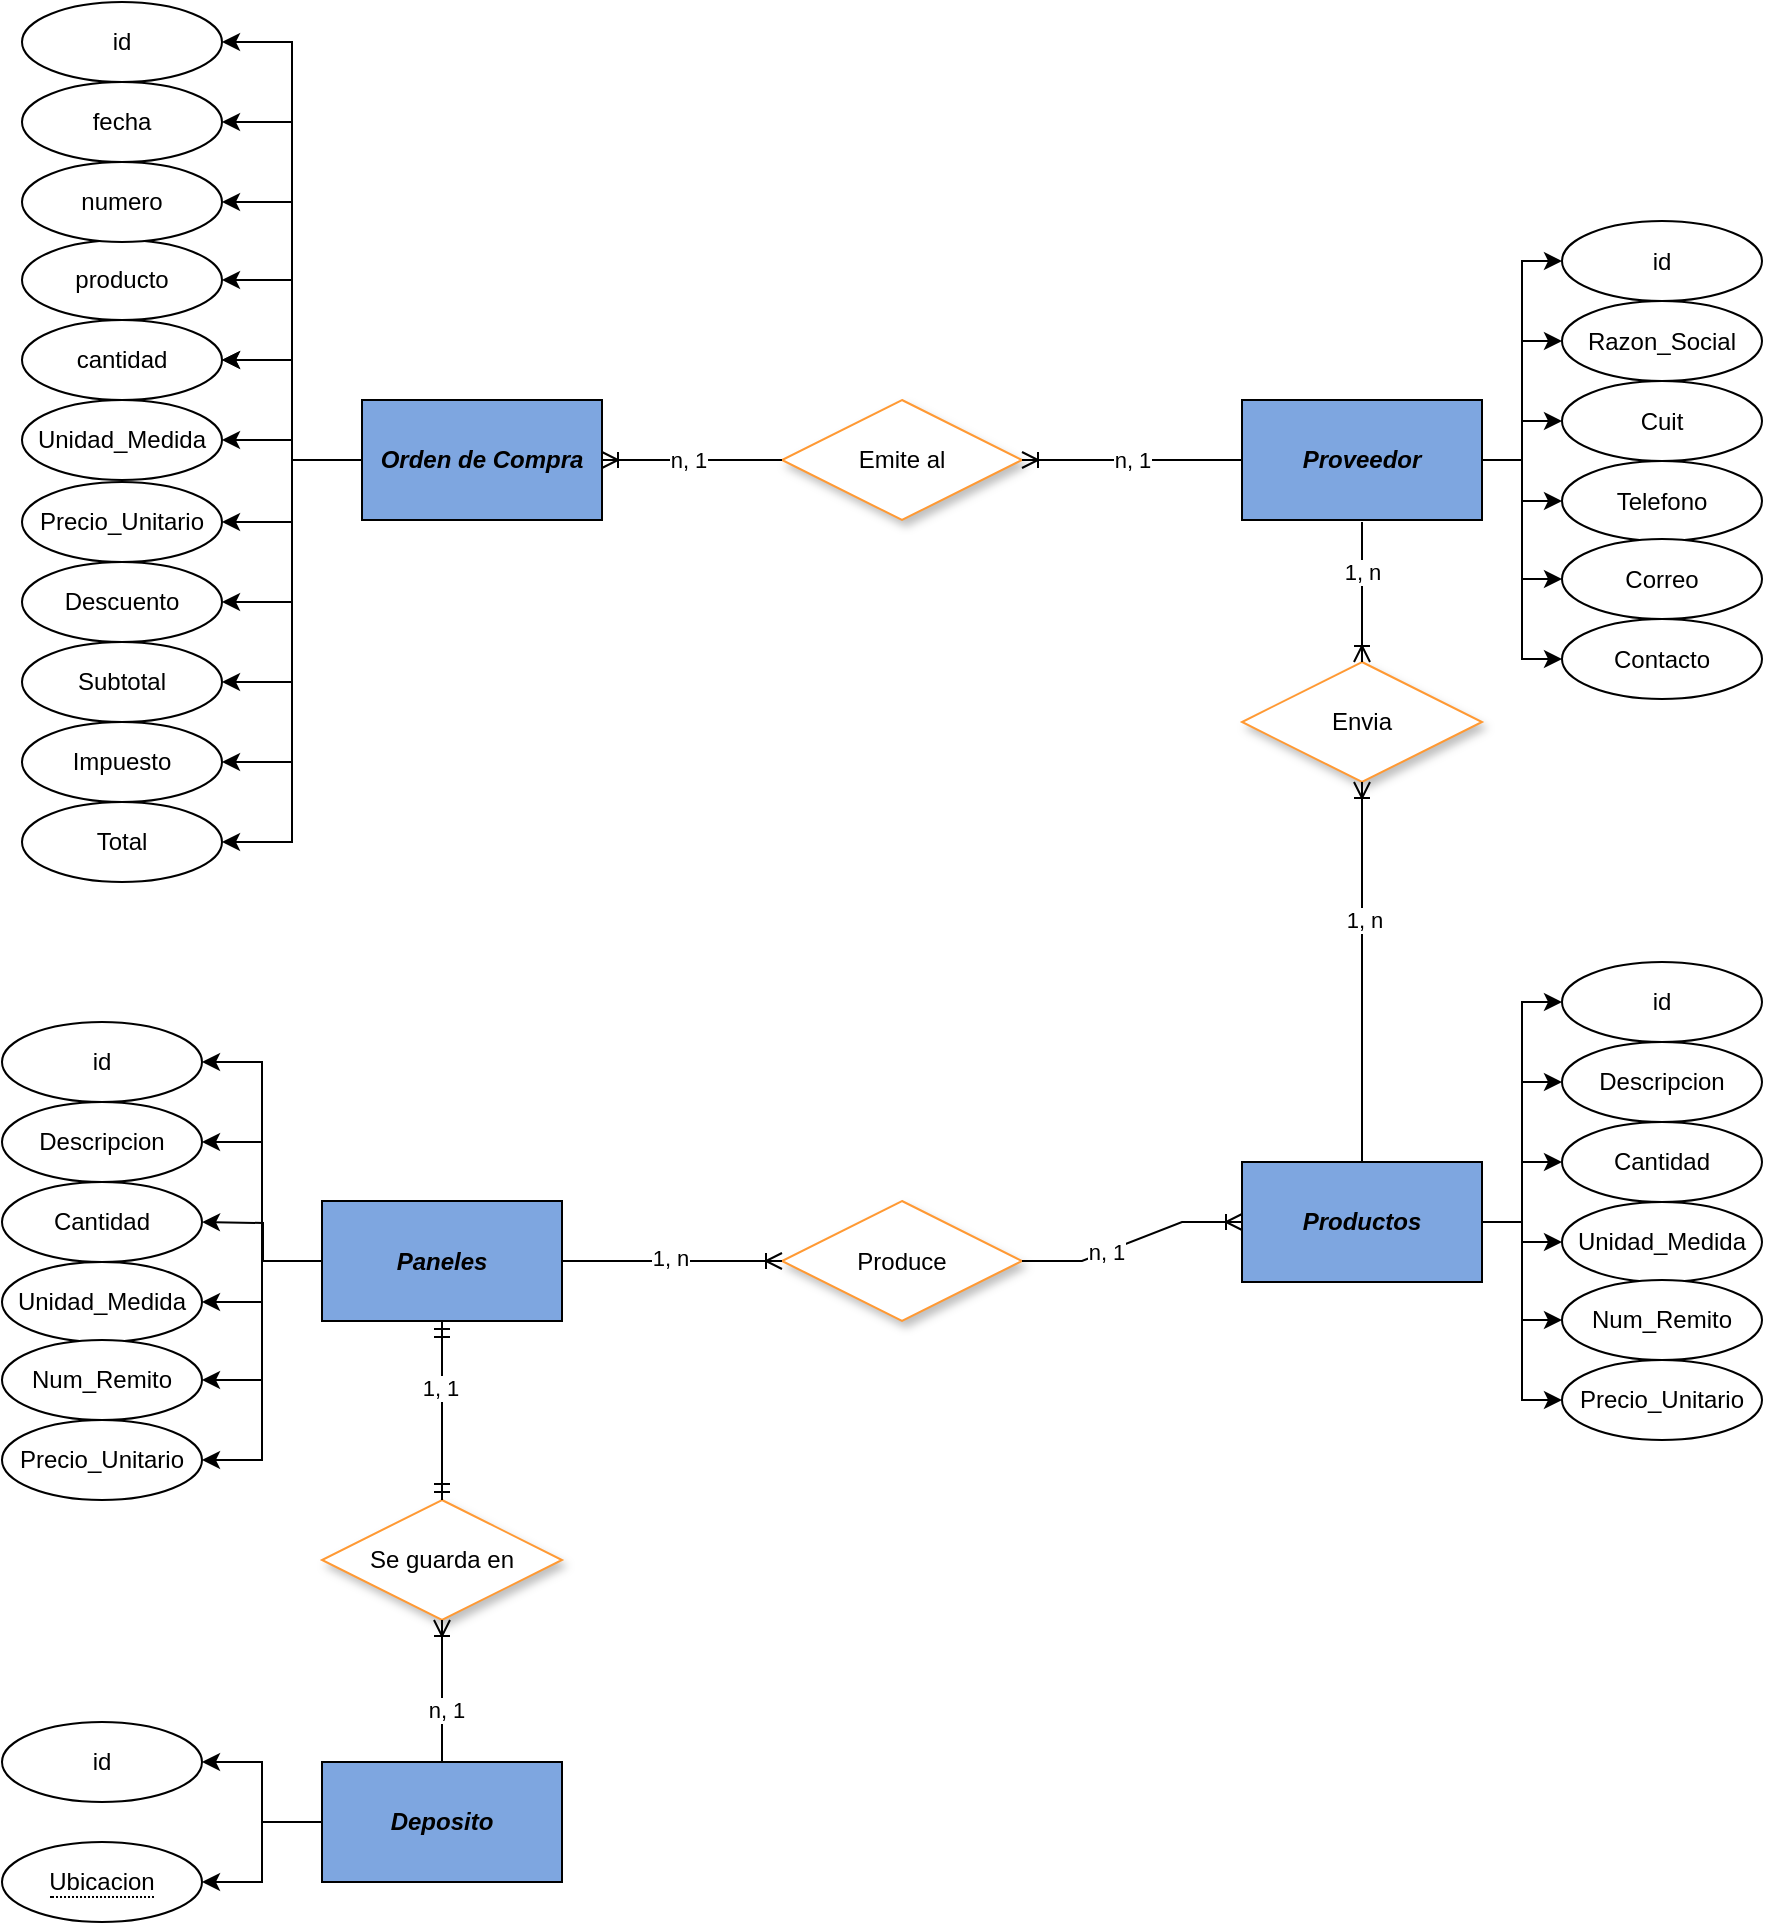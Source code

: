 <mxfile version="20.7.4" type="github">
  <diagram id="R2lEEEUBdFMjLlhIrx00" name="Page-1">
    <mxGraphModel dx="1970" dy="1495" grid="1" gridSize="10" guides="1" tooltips="1" connect="1" arrows="1" fold="1" page="1" pageScale="1" pageWidth="850" pageHeight="1100" math="0" shadow="0" extFonts="Permanent Marker^https://fonts.googleapis.com/css?family=Permanent+Marker">
      <root>
        <mxCell id="0" />
        <mxCell id="1" parent="0" />
        <mxCell id="2aTZHR3uuoZx_ym8PjhI-18" value="" style="edgeStyle=orthogonalEdgeStyle;rounded=0;orthogonalLoop=1;jettySize=auto;html=1;" edge="1" parent="1" source="2aTZHR3uuoZx_ym8PjhI-1" target="2aTZHR3uuoZx_ym8PjhI-12">
          <mxGeometry relative="1" as="geometry" />
        </mxCell>
        <mxCell id="2aTZHR3uuoZx_ym8PjhI-20" value="" style="edgeStyle=orthogonalEdgeStyle;rounded=0;orthogonalLoop=1;jettySize=auto;html=1;" edge="1" parent="1" source="2aTZHR3uuoZx_ym8PjhI-1" target="2aTZHR3uuoZx_ym8PjhI-12">
          <mxGeometry relative="1" as="geometry" />
        </mxCell>
        <mxCell id="2aTZHR3uuoZx_ym8PjhI-21" style="edgeStyle=orthogonalEdgeStyle;rounded=0;orthogonalLoop=1;jettySize=auto;html=1;" edge="1" parent="1" source="2aTZHR3uuoZx_ym8PjhI-1" target="2aTZHR3uuoZx_ym8PjhI-11">
          <mxGeometry relative="1" as="geometry" />
        </mxCell>
        <mxCell id="2aTZHR3uuoZx_ym8PjhI-22" style="edgeStyle=orthogonalEdgeStyle;rounded=0;orthogonalLoop=1;jettySize=auto;html=1;" edge="1" parent="1" source="2aTZHR3uuoZx_ym8PjhI-1" target="2aTZHR3uuoZx_ym8PjhI-10">
          <mxGeometry relative="1" as="geometry" />
        </mxCell>
        <mxCell id="2aTZHR3uuoZx_ym8PjhI-23" style="edgeStyle=orthogonalEdgeStyle;rounded=0;orthogonalLoop=1;jettySize=auto;html=1;entryX=1;entryY=0.5;entryDx=0;entryDy=0;" edge="1" parent="1" source="2aTZHR3uuoZx_ym8PjhI-1" target="2aTZHR3uuoZx_ym8PjhI-9">
          <mxGeometry relative="1" as="geometry" />
        </mxCell>
        <mxCell id="2aTZHR3uuoZx_ym8PjhI-24" style="edgeStyle=orthogonalEdgeStyle;rounded=0;orthogonalLoop=1;jettySize=auto;html=1;entryX=1;entryY=0.5;entryDx=0;entryDy=0;" edge="1" parent="1" source="2aTZHR3uuoZx_ym8PjhI-1" target="2aTZHR3uuoZx_ym8PjhI-14">
          <mxGeometry relative="1" as="geometry" />
        </mxCell>
        <mxCell id="2aTZHR3uuoZx_ym8PjhI-25" style="edgeStyle=orthogonalEdgeStyle;rounded=0;orthogonalLoop=1;jettySize=auto;html=1;entryX=1;entryY=0.5;entryDx=0;entryDy=0;" edge="1" parent="1" source="2aTZHR3uuoZx_ym8PjhI-1" target="2aTZHR3uuoZx_ym8PjhI-15">
          <mxGeometry relative="1" as="geometry" />
        </mxCell>
        <mxCell id="2aTZHR3uuoZx_ym8PjhI-33" style="edgeStyle=orthogonalEdgeStyle;rounded=0;orthogonalLoop=1;jettySize=auto;html=1;entryX=1;entryY=0.5;entryDx=0;entryDy=0;" edge="1" parent="1" source="2aTZHR3uuoZx_ym8PjhI-1" target="2aTZHR3uuoZx_ym8PjhI-31">
          <mxGeometry relative="1" as="geometry" />
        </mxCell>
        <mxCell id="2aTZHR3uuoZx_ym8PjhI-34" style="edgeStyle=orthogonalEdgeStyle;rounded=0;orthogonalLoop=1;jettySize=auto;html=1;entryX=1;entryY=0.5;entryDx=0;entryDy=0;" edge="1" parent="1" source="2aTZHR3uuoZx_ym8PjhI-1" target="2aTZHR3uuoZx_ym8PjhI-28">
          <mxGeometry relative="1" as="geometry" />
        </mxCell>
        <mxCell id="2aTZHR3uuoZx_ym8PjhI-35" style="edgeStyle=orthogonalEdgeStyle;rounded=0;orthogonalLoop=1;jettySize=auto;html=1;entryX=1;entryY=0.5;entryDx=0;entryDy=0;" edge="1" parent="1" source="2aTZHR3uuoZx_ym8PjhI-1" target="2aTZHR3uuoZx_ym8PjhI-30">
          <mxGeometry relative="1" as="geometry" />
        </mxCell>
        <mxCell id="2aTZHR3uuoZx_ym8PjhI-36" style="edgeStyle=orthogonalEdgeStyle;rounded=0;orthogonalLoop=1;jettySize=auto;html=1;entryX=1;entryY=0.5;entryDx=0;entryDy=0;" edge="1" parent="1" source="2aTZHR3uuoZx_ym8PjhI-1" target="2aTZHR3uuoZx_ym8PjhI-32">
          <mxGeometry relative="1" as="geometry" />
        </mxCell>
        <mxCell id="2aTZHR3uuoZx_ym8PjhI-38" style="edgeStyle=orthogonalEdgeStyle;rounded=0;orthogonalLoop=1;jettySize=auto;html=1;entryX=1;entryY=0.5;entryDx=0;entryDy=0;" edge="1" parent="1" source="2aTZHR3uuoZx_ym8PjhI-1" target="2aTZHR3uuoZx_ym8PjhI-37">
          <mxGeometry relative="1" as="geometry" />
        </mxCell>
        <mxCell id="2aTZHR3uuoZx_ym8PjhI-1" value="&lt;b&gt;&lt;i&gt;Orden de Compra&lt;/i&gt;&lt;/b&gt;" style="rounded=0;whiteSpace=wrap;html=1;fillColor=#7EA6E0;" vertex="1" parent="1">
          <mxGeometry x="150" y="109" width="120" height="60" as="geometry" />
        </mxCell>
        <mxCell id="2aTZHR3uuoZx_ym8PjhI-45" style="edgeStyle=orthogonalEdgeStyle;rounded=0;orthogonalLoop=1;jettySize=auto;html=1;entryX=0;entryY=0.5;entryDx=0;entryDy=0;" edge="1" parent="1" source="2aTZHR3uuoZx_ym8PjhI-6" target="2aTZHR3uuoZx_ym8PjhI-39">
          <mxGeometry relative="1" as="geometry" />
        </mxCell>
        <mxCell id="2aTZHR3uuoZx_ym8PjhI-46" style="edgeStyle=orthogonalEdgeStyle;rounded=0;orthogonalLoop=1;jettySize=auto;html=1;entryX=0;entryY=0.5;entryDx=0;entryDy=0;" edge="1" parent="1" source="2aTZHR3uuoZx_ym8PjhI-6" target="2aTZHR3uuoZx_ym8PjhI-40">
          <mxGeometry relative="1" as="geometry" />
        </mxCell>
        <mxCell id="2aTZHR3uuoZx_ym8PjhI-47" style="edgeStyle=orthogonalEdgeStyle;rounded=0;orthogonalLoop=1;jettySize=auto;html=1;" edge="1" parent="1" source="2aTZHR3uuoZx_ym8PjhI-6" target="2aTZHR3uuoZx_ym8PjhI-41">
          <mxGeometry relative="1" as="geometry" />
        </mxCell>
        <mxCell id="2aTZHR3uuoZx_ym8PjhI-48" style="edgeStyle=orthogonalEdgeStyle;rounded=0;orthogonalLoop=1;jettySize=auto;html=1;entryX=0;entryY=0.5;entryDx=0;entryDy=0;" edge="1" parent="1" source="2aTZHR3uuoZx_ym8PjhI-6" target="2aTZHR3uuoZx_ym8PjhI-42">
          <mxGeometry relative="1" as="geometry" />
        </mxCell>
        <mxCell id="2aTZHR3uuoZx_ym8PjhI-49" style="edgeStyle=orthogonalEdgeStyle;rounded=0;orthogonalLoop=1;jettySize=auto;html=1;entryX=0;entryY=0.5;entryDx=0;entryDy=0;" edge="1" parent="1" source="2aTZHR3uuoZx_ym8PjhI-6" target="2aTZHR3uuoZx_ym8PjhI-43">
          <mxGeometry relative="1" as="geometry" />
        </mxCell>
        <mxCell id="2aTZHR3uuoZx_ym8PjhI-50" style="edgeStyle=orthogonalEdgeStyle;rounded=0;orthogonalLoop=1;jettySize=auto;html=1;entryX=0;entryY=0.5;entryDx=0;entryDy=0;" edge="1" parent="1" source="2aTZHR3uuoZx_ym8PjhI-6" target="2aTZHR3uuoZx_ym8PjhI-44">
          <mxGeometry relative="1" as="geometry" />
        </mxCell>
        <mxCell id="2aTZHR3uuoZx_ym8PjhI-6" value="&lt;b&gt;&lt;i&gt;Proveedor&lt;/i&gt;&lt;/b&gt;" style="rounded=0;whiteSpace=wrap;html=1;fillColor=#7EA6E0;" vertex="1" parent="1">
          <mxGeometry x="590" y="109" width="120" height="60" as="geometry" />
        </mxCell>
        <mxCell id="2aTZHR3uuoZx_ym8PjhI-58" style="edgeStyle=orthogonalEdgeStyle;rounded=0;orthogonalLoop=1;jettySize=auto;html=1;entryX=0;entryY=0.5;entryDx=0;entryDy=0;" edge="1" parent="1" source="2aTZHR3uuoZx_ym8PjhI-7" target="2aTZHR3uuoZx_ym8PjhI-52">
          <mxGeometry relative="1" as="geometry" />
        </mxCell>
        <mxCell id="2aTZHR3uuoZx_ym8PjhI-59" style="edgeStyle=orthogonalEdgeStyle;rounded=0;orthogonalLoop=1;jettySize=auto;html=1;entryX=0;entryY=0.5;entryDx=0;entryDy=0;" edge="1" parent="1" source="2aTZHR3uuoZx_ym8PjhI-7" target="2aTZHR3uuoZx_ym8PjhI-53">
          <mxGeometry relative="1" as="geometry" />
        </mxCell>
        <mxCell id="2aTZHR3uuoZx_ym8PjhI-60" style="edgeStyle=orthogonalEdgeStyle;rounded=0;orthogonalLoop=1;jettySize=auto;html=1;entryX=0;entryY=0.5;entryDx=0;entryDy=0;" edge="1" parent="1" source="2aTZHR3uuoZx_ym8PjhI-7" target="2aTZHR3uuoZx_ym8PjhI-54">
          <mxGeometry relative="1" as="geometry" />
        </mxCell>
        <mxCell id="2aTZHR3uuoZx_ym8PjhI-61" style="edgeStyle=orthogonalEdgeStyle;rounded=0;orthogonalLoop=1;jettySize=auto;html=1;entryX=0;entryY=0.5;entryDx=0;entryDy=0;" edge="1" parent="1" source="2aTZHR3uuoZx_ym8PjhI-7" target="2aTZHR3uuoZx_ym8PjhI-55">
          <mxGeometry relative="1" as="geometry" />
        </mxCell>
        <mxCell id="2aTZHR3uuoZx_ym8PjhI-62" style="edgeStyle=orthogonalEdgeStyle;rounded=0;orthogonalLoop=1;jettySize=auto;html=1;entryX=0;entryY=0.5;entryDx=0;entryDy=0;" edge="1" parent="1" source="2aTZHR3uuoZx_ym8PjhI-7" target="2aTZHR3uuoZx_ym8PjhI-56">
          <mxGeometry relative="1" as="geometry" />
        </mxCell>
        <mxCell id="2aTZHR3uuoZx_ym8PjhI-63" style="edgeStyle=orthogonalEdgeStyle;rounded=0;orthogonalLoop=1;jettySize=auto;html=1;entryX=0;entryY=0.5;entryDx=0;entryDy=0;" edge="1" parent="1" source="2aTZHR3uuoZx_ym8PjhI-7" target="2aTZHR3uuoZx_ym8PjhI-57">
          <mxGeometry relative="1" as="geometry" />
        </mxCell>
        <mxCell id="2aTZHR3uuoZx_ym8PjhI-7" value="&lt;b&gt;&lt;i&gt;Productos&lt;/i&gt;&lt;/b&gt;" style="rounded=0;whiteSpace=wrap;html=1;fillColor=#7EA6E0;" vertex="1" parent="1">
          <mxGeometry x="590" y="490" width="120" height="60" as="geometry" />
        </mxCell>
        <mxCell id="2aTZHR3uuoZx_ym8PjhI-121" style="edgeStyle=orthogonalEdgeStyle;rounded=0;orthogonalLoop=1;jettySize=auto;html=1;entryX=1;entryY=0.5;entryDx=0;entryDy=0;" edge="1" parent="1" source="2aTZHR3uuoZx_ym8PjhI-8" target="2aTZHR3uuoZx_ym8PjhI-95">
          <mxGeometry relative="1" as="geometry" />
        </mxCell>
        <mxCell id="2aTZHR3uuoZx_ym8PjhI-122" style="edgeStyle=orthogonalEdgeStyle;rounded=0;orthogonalLoop=1;jettySize=auto;html=1;entryX=1;entryY=0.5;entryDx=0;entryDy=0;" edge="1" parent="1" source="2aTZHR3uuoZx_ym8PjhI-8" target="2aTZHR3uuoZx_ym8PjhI-96">
          <mxGeometry relative="1" as="geometry" />
        </mxCell>
        <mxCell id="2aTZHR3uuoZx_ym8PjhI-123" style="edgeStyle=orthogonalEdgeStyle;rounded=0;orthogonalLoop=1;jettySize=auto;html=1;" edge="1" parent="1" source="2aTZHR3uuoZx_ym8PjhI-8">
          <mxGeometry relative="1" as="geometry">
            <mxPoint x="70" y="520" as="targetPoint" />
          </mxGeometry>
        </mxCell>
        <mxCell id="2aTZHR3uuoZx_ym8PjhI-124" style="edgeStyle=orthogonalEdgeStyle;rounded=0;orthogonalLoop=1;jettySize=auto;html=1;entryX=1;entryY=0.5;entryDx=0;entryDy=0;" edge="1" parent="1" source="2aTZHR3uuoZx_ym8PjhI-8" target="2aTZHR3uuoZx_ym8PjhI-98">
          <mxGeometry relative="1" as="geometry" />
        </mxCell>
        <mxCell id="2aTZHR3uuoZx_ym8PjhI-125" style="edgeStyle=orthogonalEdgeStyle;rounded=0;orthogonalLoop=1;jettySize=auto;html=1;entryX=1;entryY=0.5;entryDx=0;entryDy=0;" edge="1" parent="1" source="2aTZHR3uuoZx_ym8PjhI-8" target="2aTZHR3uuoZx_ym8PjhI-99">
          <mxGeometry relative="1" as="geometry" />
        </mxCell>
        <mxCell id="2aTZHR3uuoZx_ym8PjhI-126" style="edgeStyle=orthogonalEdgeStyle;rounded=0;orthogonalLoop=1;jettySize=auto;html=1;entryX=1;entryY=0.5;entryDx=0;entryDy=0;" edge="1" parent="1" source="2aTZHR3uuoZx_ym8PjhI-8" target="2aTZHR3uuoZx_ym8PjhI-100">
          <mxGeometry relative="1" as="geometry" />
        </mxCell>
        <mxCell id="2aTZHR3uuoZx_ym8PjhI-8" value="&lt;b&gt;&lt;i&gt;Paneles&lt;/i&gt;&lt;/b&gt;" style="rounded=0;whiteSpace=wrap;html=1;fillColor=#7EA6E0;" vertex="1" parent="1">
          <mxGeometry x="130" y="509.5" width="120" height="60" as="geometry" />
        </mxCell>
        <mxCell id="2aTZHR3uuoZx_ym8PjhI-9" value="Descuento" style="ellipse;whiteSpace=wrap;html=1;align=center;" vertex="1" parent="1">
          <mxGeometry x="-20" y="190" width="100" height="40" as="geometry" />
        </mxCell>
        <mxCell id="2aTZHR3uuoZx_ym8PjhI-10" value="Precio_Unitario" style="ellipse;whiteSpace=wrap;html=1;align=center;" vertex="1" parent="1">
          <mxGeometry x="-20" y="150" width="100" height="40" as="geometry" />
        </mxCell>
        <mxCell id="2aTZHR3uuoZx_ym8PjhI-11" value="Unidad_Medida" style="ellipse;whiteSpace=wrap;html=1;align=center;" vertex="1" parent="1">
          <mxGeometry x="-20" y="109" width="100" height="40" as="geometry" />
        </mxCell>
        <mxCell id="2aTZHR3uuoZx_ym8PjhI-12" value="cantidad" style="ellipse;whiteSpace=wrap;html=1;align=center;" vertex="1" parent="1">
          <mxGeometry x="-20" y="69" width="100" height="40" as="geometry" />
        </mxCell>
        <mxCell id="2aTZHR3uuoZx_ym8PjhI-13" value="Emite al" style="shape=rhombus;perimeter=rhombusPerimeter;whiteSpace=wrap;html=1;align=center;strokeColor=#FF9933;shadow=1;" vertex="1" parent="1">
          <mxGeometry x="360" y="109" width="120" height="60" as="geometry" />
        </mxCell>
        <mxCell id="2aTZHR3uuoZx_ym8PjhI-14" value="Subtotal" style="ellipse;whiteSpace=wrap;html=1;align=center;" vertex="1" parent="1">
          <mxGeometry x="-20" y="230" width="100" height="40" as="geometry" />
        </mxCell>
        <mxCell id="2aTZHR3uuoZx_ym8PjhI-15" value="producto" style="ellipse;whiteSpace=wrap;html=1;align=center;" vertex="1" parent="1">
          <mxGeometry x="-20" y="29" width="100" height="40" as="geometry" />
        </mxCell>
        <mxCell id="2aTZHR3uuoZx_ym8PjhI-28" value="numero" style="ellipse;whiteSpace=wrap;html=1;align=center;" vertex="1" parent="1">
          <mxGeometry x="-20" y="-10" width="100" height="40" as="geometry" />
        </mxCell>
        <mxCell id="2aTZHR3uuoZx_ym8PjhI-30" value="fecha" style="ellipse;whiteSpace=wrap;html=1;align=center;" vertex="1" parent="1">
          <mxGeometry x="-20" y="-50" width="100" height="40" as="geometry" />
        </mxCell>
        <mxCell id="2aTZHR3uuoZx_ym8PjhI-31" value="Impuesto" style="ellipse;whiteSpace=wrap;html=1;align=center;" vertex="1" parent="1">
          <mxGeometry x="-20" y="270" width="100" height="40" as="geometry" />
        </mxCell>
        <mxCell id="2aTZHR3uuoZx_ym8PjhI-32" value="id" style="ellipse;whiteSpace=wrap;html=1;align=center;" vertex="1" parent="1">
          <mxGeometry x="-20" y="-90" width="100" height="40" as="geometry" />
        </mxCell>
        <mxCell id="2aTZHR3uuoZx_ym8PjhI-37" value="Total" style="ellipse;whiteSpace=wrap;html=1;align=center;" vertex="1" parent="1">
          <mxGeometry x="-20" y="310" width="100" height="40" as="geometry" />
        </mxCell>
        <mxCell id="2aTZHR3uuoZx_ym8PjhI-39" value="id" style="ellipse;whiteSpace=wrap;html=1;align=center;" vertex="1" parent="1">
          <mxGeometry x="750" y="19.5" width="100" height="40" as="geometry" />
        </mxCell>
        <mxCell id="2aTZHR3uuoZx_ym8PjhI-40" value="Razon_Social" style="ellipse;whiteSpace=wrap;html=1;align=center;" vertex="1" parent="1">
          <mxGeometry x="750" y="59.5" width="100" height="40" as="geometry" />
        </mxCell>
        <mxCell id="2aTZHR3uuoZx_ym8PjhI-41" value="Cuit" style="ellipse;whiteSpace=wrap;html=1;align=center;" vertex="1" parent="1">
          <mxGeometry x="750" y="99.5" width="100" height="40" as="geometry" />
        </mxCell>
        <mxCell id="2aTZHR3uuoZx_ym8PjhI-42" value="Telefono" style="ellipse;whiteSpace=wrap;html=1;align=center;" vertex="1" parent="1">
          <mxGeometry x="750" y="139.5" width="100" height="40" as="geometry" />
        </mxCell>
        <mxCell id="2aTZHR3uuoZx_ym8PjhI-43" value="Correo" style="ellipse;whiteSpace=wrap;html=1;align=center;" vertex="1" parent="1">
          <mxGeometry x="750" y="178.5" width="100" height="40" as="geometry" />
        </mxCell>
        <mxCell id="2aTZHR3uuoZx_ym8PjhI-44" value="Contacto" style="ellipse;whiteSpace=wrap;html=1;align=center;" vertex="1" parent="1">
          <mxGeometry x="750" y="218.5" width="100" height="40" as="geometry" />
        </mxCell>
        <mxCell id="2aTZHR3uuoZx_ym8PjhI-51" value="Envia" style="shape=rhombus;perimeter=rhombusPerimeter;whiteSpace=wrap;html=1;align=center;strokeColor=#FF9933;shadow=1;" vertex="1" parent="1">
          <mxGeometry x="590" y="240" width="120" height="60" as="geometry" />
        </mxCell>
        <mxCell id="2aTZHR3uuoZx_ym8PjhI-74" value="" style="edgeStyle=entityRelationEdgeStyle;fontSize=12;html=1;endArrow=ERoneToMany;rounded=0;exitX=0;exitY=0.5;exitDx=0;exitDy=0;entryX=1;entryY=0.5;entryDx=0;entryDy=0;" edge="1" parent="1" source="2aTZHR3uuoZx_ym8PjhI-6" target="2aTZHR3uuoZx_ym8PjhI-13">
          <mxGeometry width="100" height="100" relative="1" as="geometry">
            <mxPoint x="470" y="220" as="sourcePoint" />
            <mxPoint x="570" y="120" as="targetPoint" />
          </mxGeometry>
        </mxCell>
        <mxCell id="2aTZHR3uuoZx_ym8PjhI-78" value="n, 1" style="edgeLabel;html=1;align=center;verticalAlign=middle;resizable=0;points=[];" vertex="1" connectable="0" parent="2aTZHR3uuoZx_ym8PjhI-74">
          <mxGeometry relative="1" as="geometry">
            <mxPoint as="offset" />
          </mxGeometry>
        </mxCell>
        <mxCell id="2aTZHR3uuoZx_ym8PjhI-79" value="" style="edgeStyle=entityRelationEdgeStyle;fontSize=12;html=1;endArrow=ERoneToMany;rounded=0;exitX=0;exitY=0.5;exitDx=0;exitDy=0;entryX=1;entryY=0.5;entryDx=0;entryDy=0;" edge="1" parent="1" source="2aTZHR3uuoZx_ym8PjhI-13" target="2aTZHR3uuoZx_ym8PjhI-1">
          <mxGeometry width="100" height="100" relative="1" as="geometry">
            <mxPoint x="470" y="300" as="sourcePoint" />
            <mxPoint x="320" y="190" as="targetPoint" />
          </mxGeometry>
        </mxCell>
        <mxCell id="2aTZHR3uuoZx_ym8PjhI-80" value="n, 1" style="edgeLabel;html=1;align=center;verticalAlign=middle;resizable=0;points=[];" vertex="1" connectable="0" parent="2aTZHR3uuoZx_ym8PjhI-79">
          <mxGeometry x="0.044" relative="1" as="geometry">
            <mxPoint as="offset" />
          </mxGeometry>
        </mxCell>
        <mxCell id="2aTZHR3uuoZx_ym8PjhI-81" value="" style="fontSize=12;html=1;endArrow=ERoneToMany;rounded=0;entryX=0.5;entryY=0;entryDx=0;entryDy=0;" edge="1" parent="1" target="2aTZHR3uuoZx_ym8PjhI-51">
          <mxGeometry width="100" height="100" relative="1" as="geometry">
            <mxPoint x="650" y="170" as="sourcePoint" />
            <mxPoint x="570" y="270" as="targetPoint" />
          </mxGeometry>
        </mxCell>
        <mxCell id="2aTZHR3uuoZx_ym8PjhI-82" value="1, n" style="edgeLabel;html=1;align=center;verticalAlign=middle;resizable=0;points=[];" vertex="1" connectable="0" parent="2aTZHR3uuoZx_ym8PjhI-81">
          <mxGeometry x="-0.286" relative="1" as="geometry">
            <mxPoint as="offset" />
          </mxGeometry>
        </mxCell>
        <mxCell id="2aTZHR3uuoZx_ym8PjhI-83" value="" style="fontSize=12;html=1;endArrow=ERoneToMany;rounded=0;exitX=0.5;exitY=0;exitDx=0;exitDy=0;entryX=0.5;entryY=1;entryDx=0;entryDy=0;" edge="1" parent="1" source="2aTZHR3uuoZx_ym8PjhI-7" target="2aTZHR3uuoZx_ym8PjhI-51">
          <mxGeometry width="100" height="100" relative="1" as="geometry">
            <mxPoint x="470" y="370" as="sourcePoint" />
            <mxPoint x="570" y="270" as="targetPoint" />
          </mxGeometry>
        </mxCell>
        <mxCell id="2aTZHR3uuoZx_ym8PjhI-84" value="1, n" style="edgeLabel;html=1;align=center;verticalAlign=middle;resizable=0;points=[];" vertex="1" connectable="0" parent="2aTZHR3uuoZx_ym8PjhI-83">
          <mxGeometry x="0.273" y="-1" relative="1" as="geometry">
            <mxPoint as="offset" />
          </mxGeometry>
        </mxCell>
        <mxCell id="2aTZHR3uuoZx_ym8PjhI-90" value="Produce" style="shape=rhombus;perimeter=rhombusPerimeter;whiteSpace=wrap;html=1;align=center;strokeColor=#FF9933;shadow=1;" vertex="1" parent="1">
          <mxGeometry x="360" y="509.5" width="120" height="60" as="geometry" />
        </mxCell>
        <mxCell id="2aTZHR3uuoZx_ym8PjhI-91" value="" style="edgeStyle=entityRelationEdgeStyle;fontSize=12;html=1;endArrow=ERoneToMany;rounded=0;entryX=0;entryY=0.5;entryDx=0;entryDy=0;exitX=1;exitY=0.5;exitDx=0;exitDy=0;" edge="1" parent="1" source="2aTZHR3uuoZx_ym8PjhI-90" target="2aTZHR3uuoZx_ym8PjhI-7">
          <mxGeometry width="100" height="100" relative="1" as="geometry">
            <mxPoint x="420" y="500" as="sourcePoint" />
            <mxPoint x="520" y="400" as="targetPoint" />
          </mxGeometry>
        </mxCell>
        <mxCell id="2aTZHR3uuoZx_ym8PjhI-92" value="n, 1" style="edgeLabel;html=1;align=center;verticalAlign=middle;resizable=0;points=[];" vertex="1" connectable="0" parent="2aTZHR3uuoZx_ym8PjhI-91">
          <mxGeometry x="-0.24" relative="1" as="geometry">
            <mxPoint as="offset" />
          </mxGeometry>
        </mxCell>
        <mxCell id="2aTZHR3uuoZx_ym8PjhI-93" value="" style="edgeStyle=entityRelationEdgeStyle;fontSize=12;html=1;endArrow=ERoneToMany;rounded=0;exitX=1;exitY=0.5;exitDx=0;exitDy=0;entryX=0;entryY=0.5;entryDx=0;entryDy=0;" edge="1" parent="1" source="2aTZHR3uuoZx_ym8PjhI-8" target="2aTZHR3uuoZx_ym8PjhI-90">
          <mxGeometry width="100" height="100" relative="1" as="geometry">
            <mxPoint x="420" y="500" as="sourcePoint" />
            <mxPoint x="520" y="400" as="targetPoint" />
          </mxGeometry>
        </mxCell>
        <mxCell id="2aTZHR3uuoZx_ym8PjhI-94" value="1, n" style="edgeLabel;html=1;align=center;verticalAlign=middle;resizable=0;points=[];" vertex="1" connectable="0" parent="2aTZHR3uuoZx_ym8PjhI-93">
          <mxGeometry x="-0.017" y="2" relative="1" as="geometry">
            <mxPoint as="offset" />
          </mxGeometry>
        </mxCell>
        <mxCell id="2aTZHR3uuoZx_ym8PjhI-106" value="" style="group" vertex="1" connectable="0" parent="1">
          <mxGeometry x="-30" y="420" width="100" height="239" as="geometry" />
        </mxCell>
        <mxCell id="2aTZHR3uuoZx_ym8PjhI-95" value="id" style="ellipse;whiteSpace=wrap;html=1;align=center;" vertex="1" parent="2aTZHR3uuoZx_ym8PjhI-106">
          <mxGeometry width="100" height="40" as="geometry" />
        </mxCell>
        <mxCell id="2aTZHR3uuoZx_ym8PjhI-96" value="Descripcion" style="ellipse;whiteSpace=wrap;html=1;align=center;" vertex="1" parent="2aTZHR3uuoZx_ym8PjhI-106">
          <mxGeometry y="40" width="100" height="40" as="geometry" />
        </mxCell>
        <mxCell id="2aTZHR3uuoZx_ym8PjhI-97" value="Cantidad" style="ellipse;whiteSpace=wrap;html=1;align=center;" vertex="1" parent="2aTZHR3uuoZx_ym8PjhI-106">
          <mxGeometry y="80" width="100" height="40" as="geometry" />
        </mxCell>
        <mxCell id="2aTZHR3uuoZx_ym8PjhI-98" value="Unidad_Medida" style="ellipse;whiteSpace=wrap;html=1;align=center;" vertex="1" parent="2aTZHR3uuoZx_ym8PjhI-106">
          <mxGeometry y="120" width="100" height="40" as="geometry" />
        </mxCell>
        <mxCell id="2aTZHR3uuoZx_ym8PjhI-99" value="Num_Remito" style="ellipse;whiteSpace=wrap;html=1;align=center;" vertex="1" parent="2aTZHR3uuoZx_ym8PjhI-106">
          <mxGeometry y="159" width="100" height="40" as="geometry" />
        </mxCell>
        <mxCell id="2aTZHR3uuoZx_ym8PjhI-100" value="Precio_Unitario" style="ellipse;whiteSpace=wrap;html=1;align=center;" vertex="1" parent="2aTZHR3uuoZx_ym8PjhI-106">
          <mxGeometry y="199" width="100" height="40" as="geometry" />
        </mxCell>
        <mxCell id="2aTZHR3uuoZx_ym8PjhI-107" value="" style="group" vertex="1" connectable="0" parent="1">
          <mxGeometry x="750" y="390" width="100" height="239" as="geometry" />
        </mxCell>
        <mxCell id="2aTZHR3uuoZx_ym8PjhI-52" value="id" style="ellipse;whiteSpace=wrap;html=1;align=center;" vertex="1" parent="2aTZHR3uuoZx_ym8PjhI-107">
          <mxGeometry width="100" height="40" as="geometry" />
        </mxCell>
        <mxCell id="2aTZHR3uuoZx_ym8PjhI-53" value="Descripcion" style="ellipse;whiteSpace=wrap;html=1;align=center;" vertex="1" parent="2aTZHR3uuoZx_ym8PjhI-107">
          <mxGeometry y="40" width="100" height="40" as="geometry" />
        </mxCell>
        <mxCell id="2aTZHR3uuoZx_ym8PjhI-54" value="Cantidad" style="ellipse;whiteSpace=wrap;html=1;align=center;" vertex="1" parent="2aTZHR3uuoZx_ym8PjhI-107">
          <mxGeometry y="80" width="100" height="40" as="geometry" />
        </mxCell>
        <mxCell id="2aTZHR3uuoZx_ym8PjhI-55" value="Unidad_Medida" style="ellipse;whiteSpace=wrap;html=1;align=center;" vertex="1" parent="2aTZHR3uuoZx_ym8PjhI-107">
          <mxGeometry y="120" width="100" height="40" as="geometry" />
        </mxCell>
        <mxCell id="2aTZHR3uuoZx_ym8PjhI-56" value="Num_Remito" style="ellipse;whiteSpace=wrap;html=1;align=center;" vertex="1" parent="2aTZHR3uuoZx_ym8PjhI-107">
          <mxGeometry y="159" width="100" height="40" as="geometry" />
        </mxCell>
        <mxCell id="2aTZHR3uuoZx_ym8PjhI-57" value="Precio_Unitario" style="ellipse;whiteSpace=wrap;html=1;align=center;" vertex="1" parent="2aTZHR3uuoZx_ym8PjhI-107">
          <mxGeometry y="199" width="100" height="40" as="geometry" />
        </mxCell>
        <mxCell id="2aTZHR3uuoZx_ym8PjhI-127" value="" style="group" vertex="1" connectable="0" parent="1">
          <mxGeometry x="-30" y="770" width="280" height="100" as="geometry" />
        </mxCell>
        <mxCell id="2aTZHR3uuoZx_ym8PjhI-85" value="&lt;b&gt;&lt;i&gt;Deposito&lt;/i&gt;&lt;/b&gt;" style="rounded=0;whiteSpace=wrap;html=1;fillColor=#7EA6E0;" vertex="1" parent="2aTZHR3uuoZx_ym8PjhI-127">
          <mxGeometry x="160" y="20" width="120" height="60" as="geometry" />
        </mxCell>
        <mxCell id="2aTZHR3uuoZx_ym8PjhI-116" value="id" style="ellipse;whiteSpace=wrap;html=1;align=center;" vertex="1" parent="2aTZHR3uuoZx_ym8PjhI-127">
          <mxGeometry width="100" height="40" as="geometry" />
        </mxCell>
        <mxCell id="2aTZHR3uuoZx_ym8PjhI-120" style="edgeStyle=orthogonalEdgeStyle;rounded=0;orthogonalLoop=1;jettySize=auto;html=1;entryX=1;entryY=0.5;entryDx=0;entryDy=0;" edge="1" parent="2aTZHR3uuoZx_ym8PjhI-127" source="2aTZHR3uuoZx_ym8PjhI-85" target="2aTZHR3uuoZx_ym8PjhI-116">
          <mxGeometry relative="1" as="geometry" />
        </mxCell>
        <mxCell id="2aTZHR3uuoZx_ym8PjhI-117" value="&lt;span style=&quot;border-bottom: 1px dotted&quot;&gt;Ubicacion&lt;/span&gt;" style="ellipse;whiteSpace=wrap;html=1;align=center;" vertex="1" parent="2aTZHR3uuoZx_ym8PjhI-127">
          <mxGeometry y="60" width="100" height="40" as="geometry" />
        </mxCell>
        <mxCell id="2aTZHR3uuoZx_ym8PjhI-119" style="edgeStyle=orthogonalEdgeStyle;rounded=0;orthogonalLoop=1;jettySize=auto;html=1;entryX=1;entryY=0.5;entryDx=0;entryDy=0;" edge="1" parent="2aTZHR3uuoZx_ym8PjhI-127" source="2aTZHR3uuoZx_ym8PjhI-85" target="2aTZHR3uuoZx_ym8PjhI-117">
          <mxGeometry relative="1" as="geometry" />
        </mxCell>
        <mxCell id="2aTZHR3uuoZx_ym8PjhI-128" value="Se guarda en" style="shape=rhombus;perimeter=rhombusPerimeter;whiteSpace=wrap;html=1;align=center;strokeColor=#FF9933;shadow=1;" vertex="1" parent="1">
          <mxGeometry x="130" y="659" width="120" height="60" as="geometry" />
        </mxCell>
        <mxCell id="2aTZHR3uuoZx_ym8PjhI-129" value="" style="fontSize=12;html=1;endArrow=ERmandOne;startArrow=ERmandOne;rounded=0;exitX=0.5;exitY=0;exitDx=0;exitDy=0;entryX=0.5;entryY=1;entryDx=0;entryDy=0;" edge="1" parent="1" source="2aTZHR3uuoZx_ym8PjhI-128" target="2aTZHR3uuoZx_ym8PjhI-8">
          <mxGeometry width="100" height="100" relative="1" as="geometry">
            <mxPoint x="380" y="700" as="sourcePoint" />
            <mxPoint x="480" y="600" as="targetPoint" />
          </mxGeometry>
        </mxCell>
        <mxCell id="2aTZHR3uuoZx_ym8PjhI-130" value="1, 1" style="edgeLabel;html=1;align=center;verticalAlign=middle;resizable=0;points=[];" vertex="1" connectable="0" parent="2aTZHR3uuoZx_ym8PjhI-129">
          <mxGeometry x="0.251" y="1" relative="1" as="geometry">
            <mxPoint as="offset" />
          </mxGeometry>
        </mxCell>
        <mxCell id="2aTZHR3uuoZx_ym8PjhI-131" value="" style="fontSize=12;html=1;endArrow=ERoneToMany;rounded=0;entryX=0.5;entryY=1;entryDx=0;entryDy=0;exitX=0.5;exitY=0;exitDx=0;exitDy=0;" edge="1" parent="1" source="2aTZHR3uuoZx_ym8PjhI-85" target="2aTZHR3uuoZx_ym8PjhI-128">
          <mxGeometry width="100" height="100" relative="1" as="geometry">
            <mxPoint x="380" y="700" as="sourcePoint" />
            <mxPoint x="480" y="600" as="targetPoint" />
          </mxGeometry>
        </mxCell>
        <mxCell id="2aTZHR3uuoZx_ym8PjhI-133" value="n, 1" style="edgeLabel;html=1;align=center;verticalAlign=middle;resizable=0;points=[];" vertex="1" connectable="0" parent="2aTZHR3uuoZx_ym8PjhI-131">
          <mxGeometry x="-0.268" y="-2" relative="1" as="geometry">
            <mxPoint as="offset" />
          </mxGeometry>
        </mxCell>
      </root>
    </mxGraphModel>
  </diagram>
</mxfile>
